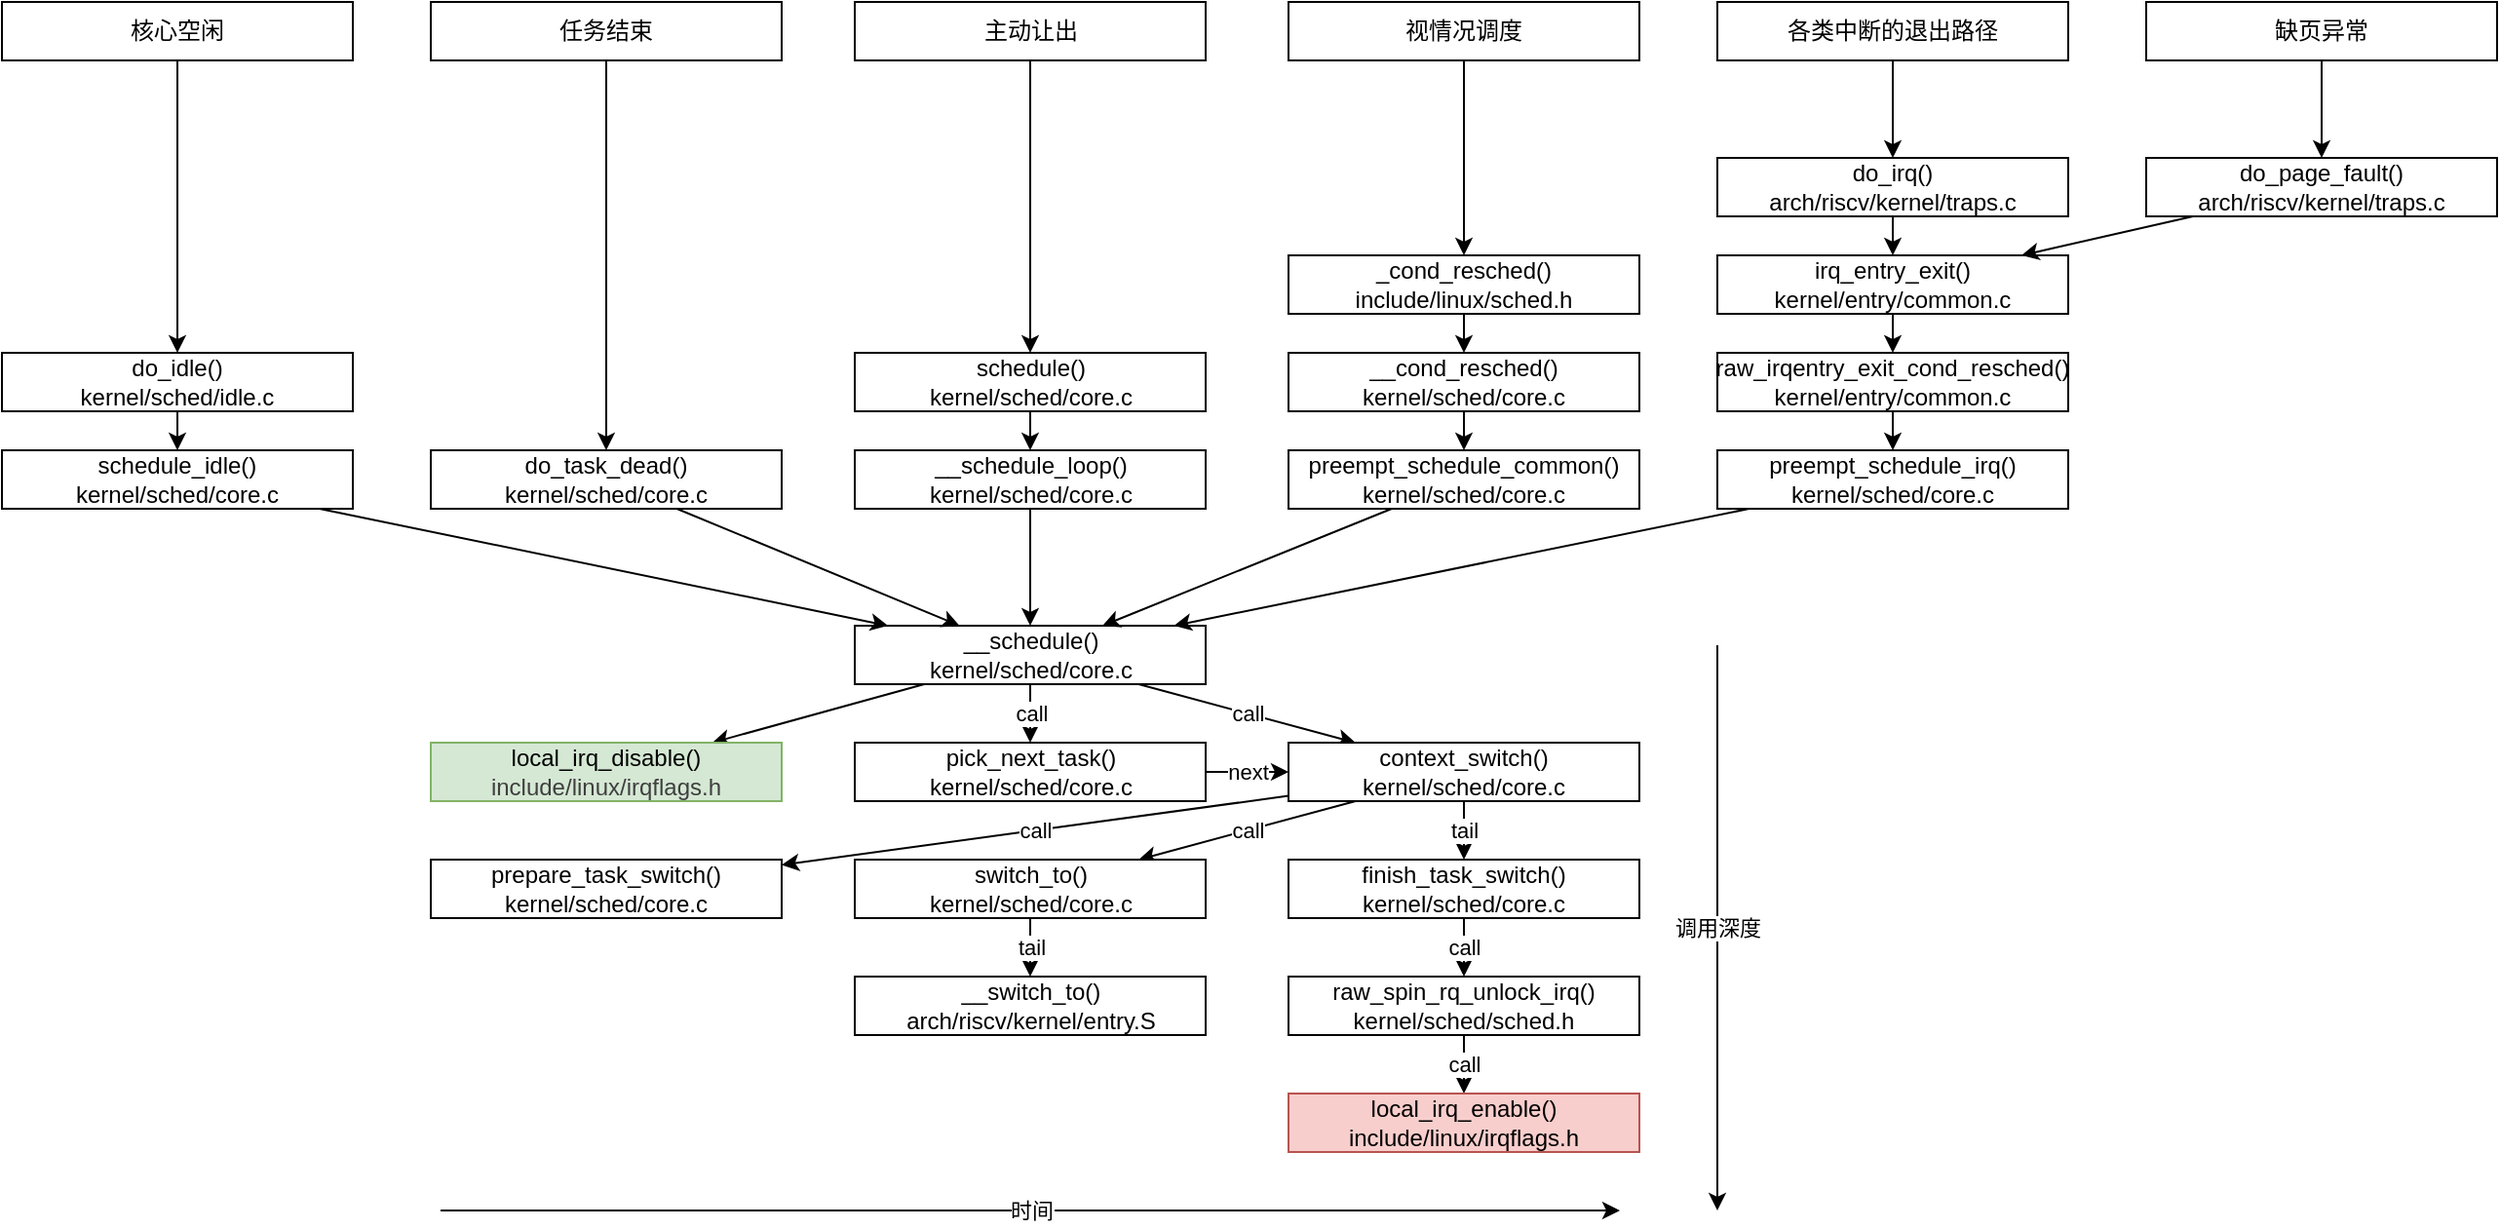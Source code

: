 <mxfile>
    <diagram id="rWp48IJfuMu1RZVjR3cD" name="Page-1">
        <mxGraphModel dx="2255" dy="1649" grid="1" gridSize="10" guides="1" tooltips="1" connect="1" arrows="1" fold="1" page="1" pageScale="1" pageWidth="850" pageHeight="1100" math="0" shadow="0">
            <root>
                <mxCell id="0"/>
                <mxCell id="1" parent="0"/>
                <mxCell id="7" value="next" style="edgeStyle=none;html=1;" edge="1" parent="1" source="3" target="6">
                    <mxGeometry relative="1" as="geometry"/>
                </mxCell>
                <mxCell id="3" value="pick_next_task()&lt;div&gt;kernel/sched/core.c&lt;/div&gt;" style="rounded=0;whiteSpace=wrap;html=1;fontSize=12;" vertex="1" parent="1">
                    <mxGeometry x="317.5" y="580" width="180" height="30" as="geometry"/>
                </mxCell>
                <mxCell id="4" value="call" style="edgeStyle=none;html=1;entryX=0.5;entryY=0;entryDx=0;entryDy=0;" edge="1" parent="1" source="5" target="3">
                    <mxGeometry relative="1" as="geometry">
                        <mxPoint x="270" y="550.0" as="sourcePoint"/>
                    </mxGeometry>
                </mxCell>
                <mxCell id="8" value="call" style="edgeStyle=none;html=1;" edge="1" parent="1" source="5" target="6">
                    <mxGeometry relative="1" as="geometry">
                        <mxPoint x="310" y="550.0" as="sourcePoint"/>
                    </mxGeometry>
                </mxCell>
                <mxCell id="22" style="edgeStyle=none;html=1;" edge="1" parent="1" source="5" target="21">
                    <mxGeometry relative="1" as="geometry"/>
                </mxCell>
                <mxCell id="5" value="__schedule()&lt;div&gt;kernel/sched/core.c&lt;/div&gt;" style="rounded=0;whiteSpace=wrap;html=1;fontSize=12;" vertex="1" parent="1">
                    <mxGeometry x="317.5" y="520" width="180" height="30" as="geometry"/>
                </mxCell>
                <mxCell id="12" value="call" style="edgeStyle=none;html=1;" edge="1" parent="1" source="6" target="9">
                    <mxGeometry relative="1" as="geometry"/>
                </mxCell>
                <mxCell id="14" value="tail" style="edgeStyle=none;html=1;" edge="1" parent="1" source="6" target="13">
                    <mxGeometry relative="1" as="geometry"/>
                </mxCell>
                <mxCell id="20" value="call" style="edgeStyle=none;html=1;" edge="1" parent="1" source="6" target="19">
                    <mxGeometry relative="1" as="geometry"/>
                </mxCell>
                <mxCell id="6" value="context_switch()&lt;div&gt;kernel/sched/core.c&lt;/div&gt;" style="rounded=0;whiteSpace=wrap;html=1;fontSize=12;" vertex="1" parent="1">
                    <mxGeometry x="540" y="580" width="180" height="30" as="geometry"/>
                </mxCell>
                <mxCell id="11" value="tail" style="edgeStyle=none;html=1;" edge="1" parent="1" source="9" target="10">
                    <mxGeometry relative="1" as="geometry"/>
                </mxCell>
                <mxCell id="9" value="switch_to()&lt;div&gt;kernel/sched/core.c&lt;/div&gt;" style="rounded=0;whiteSpace=wrap;html=1;fontSize=12;" vertex="1" parent="1">
                    <mxGeometry x="317.5" y="640" width="180" height="30" as="geometry"/>
                </mxCell>
                <mxCell id="10" value="__switch_to()&lt;div&gt;arch/riscv/kernel/entry.S&lt;/div&gt;" style="rounded=0;whiteSpace=wrap;html=1;fontSize=12;" vertex="1" parent="1">
                    <mxGeometry x="317.5" y="700" width="180" height="30" as="geometry"/>
                </mxCell>
                <mxCell id="16" value="call" style="edgeStyle=none;html=1;" edge="1" parent="1" source="13" target="15">
                    <mxGeometry relative="1" as="geometry"/>
                </mxCell>
                <mxCell id="13" value="finish_task_switch()&lt;div&gt;kernel/sched/core.c&lt;/div&gt;" style="rounded=0;whiteSpace=wrap;html=1;fontSize=12;" vertex="1" parent="1">
                    <mxGeometry x="540" y="640" width="180" height="30" as="geometry"/>
                </mxCell>
                <mxCell id="18" value="call" style="edgeStyle=none;html=1;" edge="1" parent="1" source="15" target="17">
                    <mxGeometry relative="1" as="geometry"/>
                </mxCell>
                <mxCell id="15" value="raw_spin_rq_unlock_irq()&lt;div&gt;kernel/sched/sched.h&lt;/div&gt;" style="rounded=0;whiteSpace=wrap;html=1;fontSize=12;" vertex="1" parent="1">
                    <mxGeometry x="540" y="700" width="180" height="30" as="geometry"/>
                </mxCell>
                <mxCell id="17" value="local_irq_enable()&lt;div&gt;include/linux/irqflags.h&lt;/div&gt;" style="rounded=0;whiteSpace=wrap;html=1;fontSize=12;fillColor=#f8cecc;strokeColor=#b85450;" vertex="1" parent="1">
                    <mxGeometry x="540" y="760" width="180" height="30" as="geometry"/>
                </mxCell>
                <mxCell id="19" value="prepare_task_switch()&lt;div&gt;kernel/sched/core.c&lt;/div&gt;" style="rounded=0;whiteSpace=wrap;html=1;fontSize=12;" vertex="1" parent="1">
                    <mxGeometry x="100" y="640" width="180" height="30" as="geometry"/>
                </mxCell>
                <mxCell id="21" value="local_irq_disable()&lt;div&gt;&lt;span style=&quot;color: rgb(63, 63, 63);&quot;&gt;include/linux/irqflags.h&lt;/span&gt;&lt;/div&gt;" style="rounded=0;whiteSpace=wrap;html=1;fontSize=12;fillColor=#d5e8d4;strokeColor=#82b366;" vertex="1" parent="1">
                    <mxGeometry x="100" y="580" width="180" height="30" as="geometry"/>
                </mxCell>
                <mxCell id="23" value="时间" style="endArrow=classic;html=1;" edge="1" parent="1">
                    <mxGeometry width="50" height="50" relative="1" as="geometry">
                        <mxPoint x="105" y="820" as="sourcePoint"/>
                        <mxPoint x="710" y="820" as="targetPoint"/>
                    </mxGeometry>
                </mxCell>
                <mxCell id="24" value="调用深度" style="endArrow=classic;html=1;" edge="1" parent="1">
                    <mxGeometry width="50" height="50" relative="1" as="geometry">
                        <mxPoint x="760" y="530" as="sourcePoint"/>
                        <mxPoint x="760" y="820" as="targetPoint"/>
                    </mxGeometry>
                </mxCell>
                <mxCell id="32" style="edgeStyle=none;html=1;" edge="1" parent="1" source="25" target="5">
                    <mxGeometry relative="1" as="geometry"/>
                </mxCell>
                <mxCell id="25" value="do_task_dead()&lt;div&gt;kernel/sched/core.c&lt;/div&gt;" style="rounded=0;whiteSpace=wrap;html=1;fontSize=12;" vertex="1" parent="1">
                    <mxGeometry x="100" y="430" width="180" height="30" as="geometry"/>
                </mxCell>
                <mxCell id="26" value="__schedule_loop()&lt;div&gt;kernel/sched/core.c&lt;/div&gt;" style="rounded=0;whiteSpace=wrap;html=1;fontSize=12;" vertex="1" parent="1">
                    <mxGeometry x="317.5" y="430" width="180" height="30" as="geometry"/>
                </mxCell>
                <mxCell id="30" style="edgeStyle=none;html=1;" edge="1" parent="1" source="27" target="26">
                    <mxGeometry relative="1" as="geometry"/>
                </mxCell>
                <mxCell id="27" value="schedule()&lt;div&gt;kernel/sched/core.c&lt;/div&gt;" style="rounded=0;whiteSpace=wrap;html=1;fontSize=12;" vertex="1" parent="1">
                    <mxGeometry x="317.5" y="380" width="180" height="30" as="geometry"/>
                </mxCell>
                <mxCell id="29" style="edgeStyle=none;html=1;" edge="1" parent="1" source="28" target="27">
                    <mxGeometry relative="1" as="geometry"/>
                </mxCell>
                <mxCell id="28" value="主动让出" style="rounded=0;whiteSpace=wrap;html=1;fontSize=12;" vertex="1" parent="1">
                    <mxGeometry x="317.5" y="200" width="180" height="30" as="geometry"/>
                </mxCell>
                <mxCell id="31" style="edgeStyle=none;html=1;" edge="1" parent="1" source="26" target="5">
                    <mxGeometry relative="1" as="geometry"/>
                </mxCell>
                <mxCell id="41" style="edgeStyle=none;html=1;" edge="1" parent="1" source="33" target="5">
                    <mxGeometry relative="1" as="geometry"/>
                </mxCell>
                <mxCell id="33" value="schedule_idle()&lt;div&gt;kernel/sched/core.c&lt;/div&gt;" style="rounded=0;whiteSpace=wrap;html=1;fontSize=12;" vertex="1" parent="1">
                    <mxGeometry x="-120" y="430" width="180" height="30" as="geometry"/>
                </mxCell>
                <mxCell id="42" style="edgeStyle=none;html=1;" edge="1" parent="1" source="34" target="33">
                    <mxGeometry relative="1" as="geometry"/>
                </mxCell>
                <mxCell id="34" value="do_idle()&lt;div&gt;kernel/sched/idle.c&lt;/div&gt;" style="rounded=0;whiteSpace=wrap;html=1;fontSize=12;" vertex="1" parent="1">
                    <mxGeometry x="-120" y="380" width="180" height="30" as="geometry"/>
                </mxCell>
                <mxCell id="40" style="edgeStyle=none;html=1;" edge="1" parent="1" source="35" target="5">
                    <mxGeometry relative="1" as="geometry"/>
                </mxCell>
                <mxCell id="35" value="preempt_schedule_irq()&lt;div&gt;kernel/sched/core.c&lt;/div&gt;" style="rounded=0;whiteSpace=wrap;html=1;fontSize=12;" vertex="1" parent="1">
                    <mxGeometry x="760" y="430" width="180" height="30" as="geometry"/>
                </mxCell>
                <mxCell id="38" style="edgeStyle=none;html=1;" edge="1" parent="1" source="36" target="37">
                    <mxGeometry relative="1" as="geometry"/>
                </mxCell>
                <mxCell id="36" value="irq_entry_exit()&lt;div&gt;kernel/entry/common.c&lt;/div&gt;" style="rounded=0;whiteSpace=wrap;html=1;fontSize=12;" vertex="1" parent="1">
                    <mxGeometry x="760" y="330" width="180" height="30" as="geometry"/>
                </mxCell>
                <mxCell id="39" style="edgeStyle=none;html=1;" edge="1" parent="1" source="37" target="35">
                    <mxGeometry relative="1" as="geometry"/>
                </mxCell>
                <mxCell id="37" value="raw_irqentry_exit_cond_resched()&lt;div&gt;kernel/entry/common.c&lt;/div&gt;" style="rounded=0;whiteSpace=wrap;html=1;fontSize=12;" vertex="1" parent="1">
                    <mxGeometry x="760" y="380" width="180" height="30" as="geometry"/>
                </mxCell>
                <mxCell id="48" style="edgeStyle=none;html=1;" edge="1" parent="1" source="58" target="5">
                    <mxGeometry relative="1" as="geometry"/>
                </mxCell>
                <mxCell id="59" style="edgeStyle=none;html=1;" edge="1" parent="1" source="43" target="58">
                    <mxGeometry relative="1" as="geometry"/>
                </mxCell>
                <mxCell id="43" value="__cond_resched()&lt;div&gt;kernel/sched/core.c&lt;/div&gt;" style="rounded=0;whiteSpace=wrap;html=1;fontSize=12;" vertex="1" parent="1">
                    <mxGeometry x="540" y="380" width="180" height="30" as="geometry"/>
                </mxCell>
                <mxCell id="47" style="edgeStyle=none;html=1;" edge="1" parent="1" source="44" target="43">
                    <mxGeometry relative="1" as="geometry"/>
                </mxCell>
                <mxCell id="44" value="_cond_resched()&lt;div&gt;include/linux/sched.h&lt;/div&gt;" style="rounded=0;whiteSpace=wrap;html=1;fontSize=12;" vertex="1" parent="1">
                    <mxGeometry x="540" y="330" width="180" height="30" as="geometry"/>
                </mxCell>
                <mxCell id="46" style="edgeStyle=none;html=1;" edge="1" parent="1" source="45" target="44">
                    <mxGeometry relative="1" as="geometry"/>
                </mxCell>
                <mxCell id="45" value="视情况调度" style="rounded=0;whiteSpace=wrap;html=1;fontSize=12;" vertex="1" parent="1">
                    <mxGeometry x="540" y="200" width="180" height="30" as="geometry"/>
                </mxCell>
                <mxCell id="50" style="edgeStyle=none;html=1;" edge="1" parent="1" source="49" target="36">
                    <mxGeometry relative="1" as="geometry"/>
                </mxCell>
                <mxCell id="49" value="do_irq()&lt;div&gt;arch/riscv/kernel/traps.c&lt;/div&gt;" style="rounded=0;whiteSpace=wrap;html=1;fontSize=12;" vertex="1" parent="1">
                    <mxGeometry x="760" y="280" width="180" height="30" as="geometry"/>
                </mxCell>
                <mxCell id="52" style="edgeStyle=none;html=1;" edge="1" parent="1" source="51" target="36">
                    <mxGeometry relative="1" as="geometry"/>
                </mxCell>
                <mxCell id="51" value="do_page_fault()&lt;div&gt;arch/riscv/kernel/traps.c&lt;/div&gt;" style="rounded=0;whiteSpace=wrap;html=1;fontSize=12;" vertex="1" parent="1">
                    <mxGeometry x="980" y="280" width="180" height="30" as="geometry"/>
                </mxCell>
                <mxCell id="58" value="preempt_schedule_common()&lt;div&gt;kernel/sched/core.c&lt;/div&gt;" style="rounded=0;whiteSpace=wrap;html=1;fontSize=12;" vertex="1" parent="1">
                    <mxGeometry x="540" y="430" width="180" height="30" as="geometry"/>
                </mxCell>
                <mxCell id="61" style="edgeStyle=none;html=1;" edge="1" parent="1" source="60" target="25">
                    <mxGeometry relative="1" as="geometry"/>
                </mxCell>
                <mxCell id="60" value="任务结束" style="rounded=0;whiteSpace=wrap;html=1;fontSize=12;" vertex="1" parent="1">
                    <mxGeometry x="100" y="200" width="180" height="30" as="geometry"/>
                </mxCell>
                <mxCell id="63" style="edgeStyle=none;html=1;" edge="1" parent="1" source="62" target="34">
                    <mxGeometry relative="1" as="geometry"/>
                </mxCell>
                <mxCell id="62" value="核心空闲" style="rounded=0;whiteSpace=wrap;html=1;fontSize=12;" vertex="1" parent="1">
                    <mxGeometry x="-120" y="200" width="180" height="30" as="geometry"/>
                </mxCell>
                <mxCell id="65" style="edgeStyle=none;html=1;" edge="1" parent="1" source="64" target="49">
                    <mxGeometry relative="1" as="geometry"/>
                </mxCell>
                <mxCell id="64" value="各类中断的退出路径" style="rounded=0;whiteSpace=wrap;html=1;fontSize=12;" vertex="1" parent="1">
                    <mxGeometry x="760" y="200" width="180" height="30" as="geometry"/>
                </mxCell>
                <mxCell id="67" style="edgeStyle=none;html=1;" edge="1" parent="1" source="66" target="51">
                    <mxGeometry relative="1" as="geometry"/>
                </mxCell>
                <mxCell id="66" value="缺页异常" style="rounded=0;whiteSpace=wrap;html=1;fontSize=12;" vertex="1" parent="1">
                    <mxGeometry x="980" y="200" width="180" height="30" as="geometry"/>
                </mxCell>
            </root>
        </mxGraphModel>
    </diagram>
</mxfile>